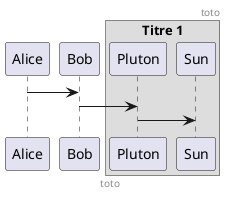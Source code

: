 {
  "sha1": "epeirgavwpa47f6tki0ad5ttbhfwz0r",
  "insertion": {
    "when": "2024-06-01T09:03:04.873Z",
    "user": "plantuml@gmail.com"
  }
}
@startuml
footer toto
header toto
participant Alice
participant Bob
box "Titre 1"
participant Pluton
participant Sun
endbox
Alice -> Bob
Bob -> Pluton
Pluton -> Sun
@enduml
